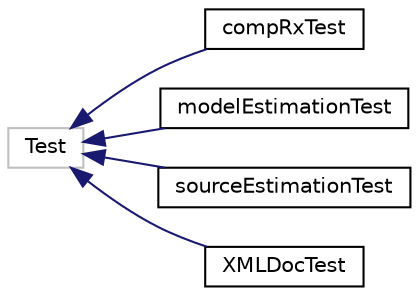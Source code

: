 digraph "Graphical Class Hierarchy"
{
  edge [fontname="Helvetica",fontsize="10",labelfontname="Helvetica",labelfontsize="10"];
  node [fontname="Helvetica",fontsize="10",shape=record];
  rankdir="LR";
  Node5 [label="Test",height=0.2,width=0.4,color="grey75", fillcolor="white", style="filled"];
  Node5 -> Node0 [dir="back",color="midnightblue",fontsize="10",style="solid",fontname="Helvetica"];
  Node0 [label="compRxTest",height=0.2,width=0.4,color="black", fillcolor="white", style="filled",URL="$classcompRxTest.html"];
  Node5 -> Node7 [dir="back",color="midnightblue",fontsize="10",style="solid",fontname="Helvetica"];
  Node7 [label="modelEstimationTest",height=0.2,width=0.4,color="black", fillcolor="white", style="filled",URL="$classmodelEstimationTest.html"];
  Node5 -> Node8 [dir="back",color="midnightblue",fontsize="10",style="solid",fontname="Helvetica"];
  Node8 [label="sourceEstimationTest",height=0.2,width=0.4,color="black", fillcolor="white", style="filled",URL="$classsourceEstimationTest.html"];
  Node5 -> Node9 [dir="back",color="midnightblue",fontsize="10",style="solid",fontname="Helvetica"];
  Node9 [label="XMLDocTest",height=0.2,width=0.4,color="black", fillcolor="white", style="filled",URL="$classXMLDocTest.html"];
}
